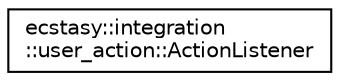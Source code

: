 digraph "Graphical Class Hierarchy"
{
 // LATEX_PDF_SIZE
  edge [fontname="Helvetica",fontsize="10",labelfontname="Helvetica",labelfontsize="10"];
  node [fontname="Helvetica",fontsize="10",shape=record];
  rankdir="LR";
  Node0 [label="ecstasy::integration\l::user_action::ActionListener",height=0.2,width=0.4,color="black", fillcolor="white", style="filled",URL="$structecstasy_1_1integration_1_1user__action_1_1_action_listener.html",tooltip="Action listener component."];
}
